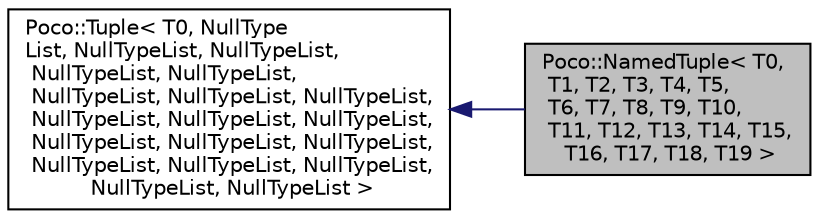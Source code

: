 digraph "Poco::NamedTuple&lt; T0, T1, T2, T3, T4, T5, T6, T7, T8, T9, T10, T11, T12, T13, T14, T15, T16, T17, T18, T19 &gt;"
{
 // LATEX_PDF_SIZE
  edge [fontname="Helvetica",fontsize="10",labelfontname="Helvetica",labelfontsize="10"];
  node [fontname="Helvetica",fontsize="10",shape=record];
  rankdir="LR";
  Node1 [label="Poco::NamedTuple\< T0,\l T1, T2, T3, T4, T5,\l T6, T7, T8, T9, T10,\l T11, T12, T13, T14, T15,\l T16, T17, T18, T19 \>",height=0.2,width=0.4,color="black", fillcolor="grey75", style="filled", fontcolor="black",tooltip=" "];
  Node2 -> Node1 [dir="back",color="midnightblue",fontsize="10",style="solid",fontname="Helvetica"];
  Node2 [label="Poco::Tuple\< T0, NullType\lList, NullTypeList, NullTypeList,\l NullTypeList, NullTypeList,\l NullTypeList, NullTypeList, NullTypeList,\l NullTypeList, NullTypeList, NullTypeList,\l NullTypeList, NullTypeList, NullTypeList,\l NullTypeList, NullTypeList, NullTypeList,\l NullTypeList, NullTypeList \>",height=0.2,width=0.4,color="black", fillcolor="white", style="filled",URL="$structPoco_1_1Tuple.html",tooltip=" "];
}
